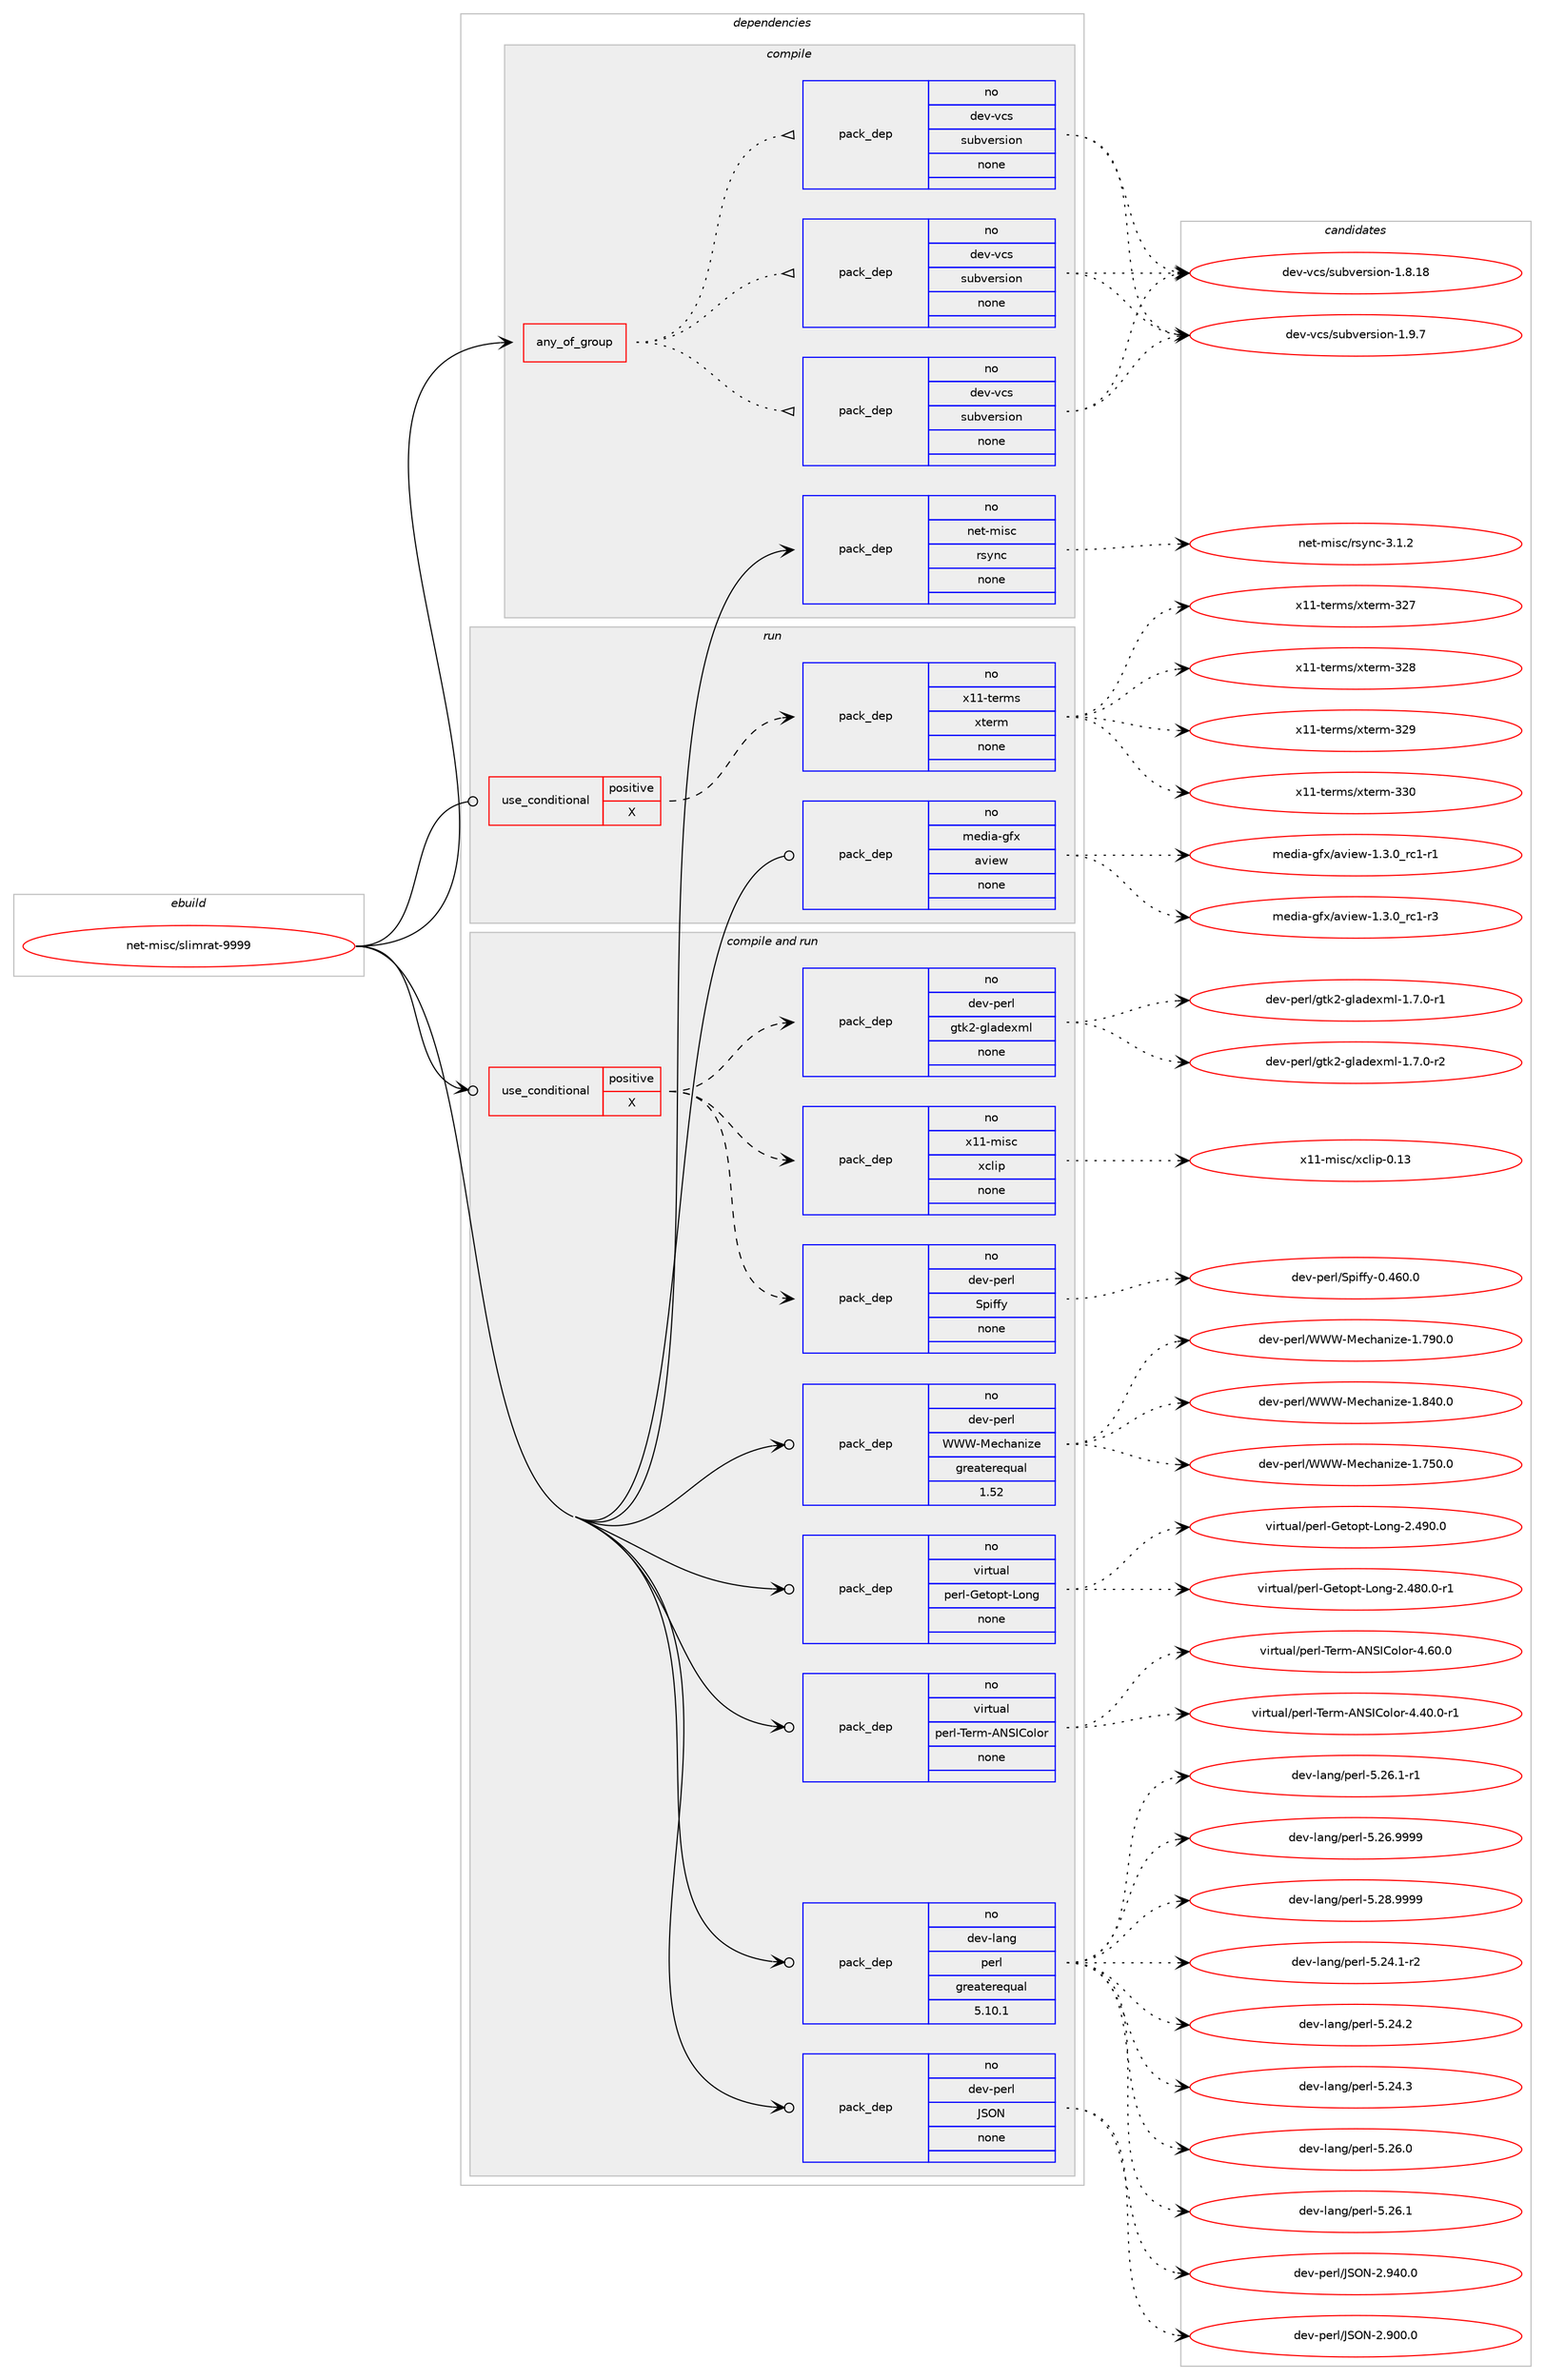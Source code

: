 digraph prolog {

# *************
# Graph options
# *************

newrank=true;
concentrate=true;
compound=true;
graph [rankdir=LR,fontname=Helvetica,fontsize=10,ranksep=1.5];#, ranksep=2.5, nodesep=0.2];
edge  [arrowhead=vee];
node  [fontname=Helvetica,fontsize=10];

# **********
# The ebuild
# **********

subgraph cluster_leftcol {
color=gray;
rank=same;
label=<<i>ebuild</i>>;
id [label="net-misc/slimrat-9999", color=red, width=4, href="../net-misc/slimrat-9999.svg"];
}

# ****************
# The dependencies
# ****************

subgraph cluster_midcol {
color=gray;
label=<<i>dependencies</i>>;
subgraph cluster_compile {
fillcolor="#eeeeee";
style=filled;
label=<<i>compile</i>>;
subgraph any7145 {
dependency430355 [label=<<TABLE BORDER="0" CELLBORDER="1" CELLSPACING="0" CELLPADDING="4"><TR><TD CELLPADDING="10">any_of_group</TD></TR></TABLE>>, shape=none, color=red];subgraph pack316513 {
dependency430356 [label=<<TABLE BORDER="0" CELLBORDER="1" CELLSPACING="0" CELLPADDING="4" WIDTH="220"><TR><TD ROWSPAN="6" CELLPADDING="30">pack_dep</TD></TR><TR><TD WIDTH="110">no</TD></TR><TR><TD>dev-vcs</TD></TR><TR><TD>subversion</TD></TR><TR><TD>none</TD></TR><TR><TD></TD></TR></TABLE>>, shape=none, color=blue];
}
dependency430355:e -> dependency430356:w [weight=20,style="dotted",arrowhead="oinv"];
subgraph pack316514 {
dependency430357 [label=<<TABLE BORDER="0" CELLBORDER="1" CELLSPACING="0" CELLPADDING="4" WIDTH="220"><TR><TD ROWSPAN="6" CELLPADDING="30">pack_dep</TD></TR><TR><TD WIDTH="110">no</TD></TR><TR><TD>dev-vcs</TD></TR><TR><TD>subversion</TD></TR><TR><TD>none</TD></TR><TR><TD></TD></TR></TABLE>>, shape=none, color=blue];
}
dependency430355:e -> dependency430357:w [weight=20,style="dotted",arrowhead="oinv"];
subgraph pack316515 {
dependency430358 [label=<<TABLE BORDER="0" CELLBORDER="1" CELLSPACING="0" CELLPADDING="4" WIDTH="220"><TR><TD ROWSPAN="6" CELLPADDING="30">pack_dep</TD></TR><TR><TD WIDTH="110">no</TD></TR><TR><TD>dev-vcs</TD></TR><TR><TD>subversion</TD></TR><TR><TD>none</TD></TR><TR><TD></TD></TR></TABLE>>, shape=none, color=blue];
}
dependency430355:e -> dependency430358:w [weight=20,style="dotted",arrowhead="oinv"];
}
id:e -> dependency430355:w [weight=20,style="solid",arrowhead="vee"];
subgraph pack316516 {
dependency430359 [label=<<TABLE BORDER="0" CELLBORDER="1" CELLSPACING="0" CELLPADDING="4" WIDTH="220"><TR><TD ROWSPAN="6" CELLPADDING="30">pack_dep</TD></TR><TR><TD WIDTH="110">no</TD></TR><TR><TD>net-misc</TD></TR><TR><TD>rsync</TD></TR><TR><TD>none</TD></TR><TR><TD></TD></TR></TABLE>>, shape=none, color=blue];
}
id:e -> dependency430359:w [weight=20,style="solid",arrowhead="vee"];
}
subgraph cluster_compileandrun {
fillcolor="#eeeeee";
style=filled;
label=<<i>compile and run</i>>;
subgraph cond106466 {
dependency430360 [label=<<TABLE BORDER="0" CELLBORDER="1" CELLSPACING="0" CELLPADDING="4"><TR><TD ROWSPAN="3" CELLPADDING="10">use_conditional</TD></TR><TR><TD>positive</TD></TR><TR><TD>X</TD></TR></TABLE>>, shape=none, color=red];
subgraph pack316517 {
dependency430361 [label=<<TABLE BORDER="0" CELLBORDER="1" CELLSPACING="0" CELLPADDING="4" WIDTH="220"><TR><TD ROWSPAN="6" CELLPADDING="30">pack_dep</TD></TR><TR><TD WIDTH="110">no</TD></TR><TR><TD>dev-perl</TD></TR><TR><TD>gtk2-gladexml</TD></TR><TR><TD>none</TD></TR><TR><TD></TD></TR></TABLE>>, shape=none, color=blue];
}
dependency430360:e -> dependency430361:w [weight=20,style="dashed",arrowhead="vee"];
subgraph pack316518 {
dependency430362 [label=<<TABLE BORDER="0" CELLBORDER="1" CELLSPACING="0" CELLPADDING="4" WIDTH="220"><TR><TD ROWSPAN="6" CELLPADDING="30">pack_dep</TD></TR><TR><TD WIDTH="110">no</TD></TR><TR><TD>dev-perl</TD></TR><TR><TD>Spiffy</TD></TR><TR><TD>none</TD></TR><TR><TD></TD></TR></TABLE>>, shape=none, color=blue];
}
dependency430360:e -> dependency430362:w [weight=20,style="dashed",arrowhead="vee"];
subgraph pack316519 {
dependency430363 [label=<<TABLE BORDER="0" CELLBORDER="1" CELLSPACING="0" CELLPADDING="4" WIDTH="220"><TR><TD ROWSPAN="6" CELLPADDING="30">pack_dep</TD></TR><TR><TD WIDTH="110">no</TD></TR><TR><TD>x11-misc</TD></TR><TR><TD>xclip</TD></TR><TR><TD>none</TD></TR><TR><TD></TD></TR></TABLE>>, shape=none, color=blue];
}
dependency430360:e -> dependency430363:w [weight=20,style="dashed",arrowhead="vee"];
}
id:e -> dependency430360:w [weight=20,style="solid",arrowhead="odotvee"];
subgraph pack316520 {
dependency430364 [label=<<TABLE BORDER="0" CELLBORDER="1" CELLSPACING="0" CELLPADDING="4" WIDTH="220"><TR><TD ROWSPAN="6" CELLPADDING="30">pack_dep</TD></TR><TR><TD WIDTH="110">no</TD></TR><TR><TD>dev-lang</TD></TR><TR><TD>perl</TD></TR><TR><TD>greaterequal</TD></TR><TR><TD>5.10.1</TD></TR></TABLE>>, shape=none, color=blue];
}
id:e -> dependency430364:w [weight=20,style="solid",arrowhead="odotvee"];
subgraph pack316521 {
dependency430365 [label=<<TABLE BORDER="0" CELLBORDER="1" CELLSPACING="0" CELLPADDING="4" WIDTH="220"><TR><TD ROWSPAN="6" CELLPADDING="30">pack_dep</TD></TR><TR><TD WIDTH="110">no</TD></TR><TR><TD>dev-perl</TD></TR><TR><TD>JSON</TD></TR><TR><TD>none</TD></TR><TR><TD></TD></TR></TABLE>>, shape=none, color=blue];
}
id:e -> dependency430365:w [weight=20,style="solid",arrowhead="odotvee"];
subgraph pack316522 {
dependency430366 [label=<<TABLE BORDER="0" CELLBORDER="1" CELLSPACING="0" CELLPADDING="4" WIDTH="220"><TR><TD ROWSPAN="6" CELLPADDING="30">pack_dep</TD></TR><TR><TD WIDTH="110">no</TD></TR><TR><TD>dev-perl</TD></TR><TR><TD>WWW-Mechanize</TD></TR><TR><TD>greaterequal</TD></TR><TR><TD>1.52</TD></TR></TABLE>>, shape=none, color=blue];
}
id:e -> dependency430366:w [weight=20,style="solid",arrowhead="odotvee"];
subgraph pack316523 {
dependency430367 [label=<<TABLE BORDER="0" CELLBORDER="1" CELLSPACING="0" CELLPADDING="4" WIDTH="220"><TR><TD ROWSPAN="6" CELLPADDING="30">pack_dep</TD></TR><TR><TD WIDTH="110">no</TD></TR><TR><TD>virtual</TD></TR><TR><TD>perl-Getopt-Long</TD></TR><TR><TD>none</TD></TR><TR><TD></TD></TR></TABLE>>, shape=none, color=blue];
}
id:e -> dependency430367:w [weight=20,style="solid",arrowhead="odotvee"];
subgraph pack316524 {
dependency430368 [label=<<TABLE BORDER="0" CELLBORDER="1" CELLSPACING="0" CELLPADDING="4" WIDTH="220"><TR><TD ROWSPAN="6" CELLPADDING="30">pack_dep</TD></TR><TR><TD WIDTH="110">no</TD></TR><TR><TD>virtual</TD></TR><TR><TD>perl-Term-ANSIColor</TD></TR><TR><TD>none</TD></TR><TR><TD></TD></TR></TABLE>>, shape=none, color=blue];
}
id:e -> dependency430368:w [weight=20,style="solid",arrowhead="odotvee"];
}
subgraph cluster_run {
fillcolor="#eeeeee";
style=filled;
label=<<i>run</i>>;
subgraph cond106467 {
dependency430369 [label=<<TABLE BORDER="0" CELLBORDER="1" CELLSPACING="0" CELLPADDING="4"><TR><TD ROWSPAN="3" CELLPADDING="10">use_conditional</TD></TR><TR><TD>positive</TD></TR><TR><TD>X</TD></TR></TABLE>>, shape=none, color=red];
subgraph pack316525 {
dependency430370 [label=<<TABLE BORDER="0" CELLBORDER="1" CELLSPACING="0" CELLPADDING="4" WIDTH="220"><TR><TD ROWSPAN="6" CELLPADDING="30">pack_dep</TD></TR><TR><TD WIDTH="110">no</TD></TR><TR><TD>x11-terms</TD></TR><TR><TD>xterm</TD></TR><TR><TD>none</TD></TR><TR><TD></TD></TR></TABLE>>, shape=none, color=blue];
}
dependency430369:e -> dependency430370:w [weight=20,style="dashed",arrowhead="vee"];
}
id:e -> dependency430369:w [weight=20,style="solid",arrowhead="odot"];
subgraph pack316526 {
dependency430371 [label=<<TABLE BORDER="0" CELLBORDER="1" CELLSPACING="0" CELLPADDING="4" WIDTH="220"><TR><TD ROWSPAN="6" CELLPADDING="30">pack_dep</TD></TR><TR><TD WIDTH="110">no</TD></TR><TR><TD>media-gfx</TD></TR><TR><TD>aview</TD></TR><TR><TD>none</TD></TR><TR><TD></TD></TR></TABLE>>, shape=none, color=blue];
}
id:e -> dependency430371:w [weight=20,style="solid",arrowhead="odot"];
}
}

# **************
# The candidates
# **************

subgraph cluster_choices {
rank=same;
color=gray;
label=<<i>candidates</i>>;

subgraph choice316513 {
color=black;
nodesep=1;
choice1001011184511899115471151179811810111411510511111045494656464956 [label="dev-vcs/subversion-1.8.18", color=red, width=4,href="../dev-vcs/subversion-1.8.18.svg"];
choice10010111845118991154711511798118101114115105111110454946574655 [label="dev-vcs/subversion-1.9.7", color=red, width=4,href="../dev-vcs/subversion-1.9.7.svg"];
dependency430356:e -> choice1001011184511899115471151179811810111411510511111045494656464956:w [style=dotted,weight="100"];
dependency430356:e -> choice10010111845118991154711511798118101114115105111110454946574655:w [style=dotted,weight="100"];
}
subgraph choice316514 {
color=black;
nodesep=1;
choice1001011184511899115471151179811810111411510511111045494656464956 [label="dev-vcs/subversion-1.8.18", color=red, width=4,href="../dev-vcs/subversion-1.8.18.svg"];
choice10010111845118991154711511798118101114115105111110454946574655 [label="dev-vcs/subversion-1.9.7", color=red, width=4,href="../dev-vcs/subversion-1.9.7.svg"];
dependency430357:e -> choice1001011184511899115471151179811810111411510511111045494656464956:w [style=dotted,weight="100"];
dependency430357:e -> choice10010111845118991154711511798118101114115105111110454946574655:w [style=dotted,weight="100"];
}
subgraph choice316515 {
color=black;
nodesep=1;
choice1001011184511899115471151179811810111411510511111045494656464956 [label="dev-vcs/subversion-1.8.18", color=red, width=4,href="../dev-vcs/subversion-1.8.18.svg"];
choice10010111845118991154711511798118101114115105111110454946574655 [label="dev-vcs/subversion-1.9.7", color=red, width=4,href="../dev-vcs/subversion-1.9.7.svg"];
dependency430358:e -> choice1001011184511899115471151179811810111411510511111045494656464956:w [style=dotted,weight="100"];
dependency430358:e -> choice10010111845118991154711511798118101114115105111110454946574655:w [style=dotted,weight="100"];
}
subgraph choice316516 {
color=black;
nodesep=1;
choice11010111645109105115994711411512111099455146494650 [label="net-misc/rsync-3.1.2", color=red, width=4,href="../net-misc/rsync-3.1.2.svg"];
dependency430359:e -> choice11010111645109105115994711411512111099455146494650:w [style=dotted,weight="100"];
}
subgraph choice316517 {
color=black;
nodesep=1;
choice10010111845112101114108471031161075045103108971001011201091084549465546484511449 [label="dev-perl/gtk2-gladexml-1.7.0-r1", color=red, width=4,href="../dev-perl/gtk2-gladexml-1.7.0-r1.svg"];
choice10010111845112101114108471031161075045103108971001011201091084549465546484511450 [label="dev-perl/gtk2-gladexml-1.7.0-r2", color=red, width=4,href="../dev-perl/gtk2-gladexml-1.7.0-r2.svg"];
dependency430361:e -> choice10010111845112101114108471031161075045103108971001011201091084549465546484511449:w [style=dotted,weight="100"];
dependency430361:e -> choice10010111845112101114108471031161075045103108971001011201091084549465546484511450:w [style=dotted,weight="100"];
}
subgraph choice316518 {
color=black;
nodesep=1;
choice1001011184511210111410847831121051021021214548465254484648 [label="dev-perl/Spiffy-0.460.0", color=red, width=4,href="../dev-perl/Spiffy-0.460.0.svg"];
dependency430362:e -> choice1001011184511210111410847831121051021021214548465254484648:w [style=dotted,weight="100"];
}
subgraph choice316519 {
color=black;
nodesep=1;
choice1204949451091051159947120991081051124548464951 [label="x11-misc/xclip-0.13", color=red, width=4,href="../x11-misc/xclip-0.13.svg"];
dependency430363:e -> choice1204949451091051159947120991081051124548464951:w [style=dotted,weight="100"];
}
subgraph choice316520 {
color=black;
nodesep=1;
choice100101118451089711010347112101114108455346505246494511450 [label="dev-lang/perl-5.24.1-r2", color=red, width=4,href="../dev-lang/perl-5.24.1-r2.svg"];
choice10010111845108971101034711210111410845534650524650 [label="dev-lang/perl-5.24.2", color=red, width=4,href="../dev-lang/perl-5.24.2.svg"];
choice10010111845108971101034711210111410845534650524651 [label="dev-lang/perl-5.24.3", color=red, width=4,href="../dev-lang/perl-5.24.3.svg"];
choice10010111845108971101034711210111410845534650544648 [label="dev-lang/perl-5.26.0", color=red, width=4,href="../dev-lang/perl-5.26.0.svg"];
choice10010111845108971101034711210111410845534650544649 [label="dev-lang/perl-5.26.1", color=red, width=4,href="../dev-lang/perl-5.26.1.svg"];
choice100101118451089711010347112101114108455346505446494511449 [label="dev-lang/perl-5.26.1-r1", color=red, width=4,href="../dev-lang/perl-5.26.1-r1.svg"];
choice10010111845108971101034711210111410845534650544657575757 [label="dev-lang/perl-5.26.9999", color=red, width=4,href="../dev-lang/perl-5.26.9999.svg"];
choice10010111845108971101034711210111410845534650564657575757 [label="dev-lang/perl-5.28.9999", color=red, width=4,href="../dev-lang/perl-5.28.9999.svg"];
dependency430364:e -> choice100101118451089711010347112101114108455346505246494511450:w [style=dotted,weight="100"];
dependency430364:e -> choice10010111845108971101034711210111410845534650524650:w [style=dotted,weight="100"];
dependency430364:e -> choice10010111845108971101034711210111410845534650524651:w [style=dotted,weight="100"];
dependency430364:e -> choice10010111845108971101034711210111410845534650544648:w [style=dotted,weight="100"];
dependency430364:e -> choice10010111845108971101034711210111410845534650544649:w [style=dotted,weight="100"];
dependency430364:e -> choice100101118451089711010347112101114108455346505446494511449:w [style=dotted,weight="100"];
dependency430364:e -> choice10010111845108971101034711210111410845534650544657575757:w [style=dotted,weight="100"];
dependency430364:e -> choice10010111845108971101034711210111410845534650564657575757:w [style=dotted,weight="100"];
}
subgraph choice316521 {
color=black;
nodesep=1;
choice1001011184511210111410847748379784550465748484648 [label="dev-perl/JSON-2.900.0", color=red, width=4,href="../dev-perl/JSON-2.900.0.svg"];
choice1001011184511210111410847748379784550465752484648 [label="dev-perl/JSON-2.940.0", color=red, width=4,href="../dev-perl/JSON-2.940.0.svg"];
dependency430365:e -> choice1001011184511210111410847748379784550465748484648:w [style=dotted,weight="100"];
dependency430365:e -> choice1001011184511210111410847748379784550465752484648:w [style=dotted,weight="100"];
}
subgraph choice316522 {
color=black;
nodesep=1;
choice1001011184511210111410847878787457710199104971101051221014549465553484648 [label="dev-perl/WWW-Mechanize-1.750.0", color=red, width=4,href="../dev-perl/WWW-Mechanize-1.750.0.svg"];
choice1001011184511210111410847878787457710199104971101051221014549465557484648 [label="dev-perl/WWW-Mechanize-1.790.0", color=red, width=4,href="../dev-perl/WWW-Mechanize-1.790.0.svg"];
choice1001011184511210111410847878787457710199104971101051221014549465652484648 [label="dev-perl/WWW-Mechanize-1.840.0", color=red, width=4,href="../dev-perl/WWW-Mechanize-1.840.0.svg"];
dependency430366:e -> choice1001011184511210111410847878787457710199104971101051221014549465553484648:w [style=dotted,weight="100"];
dependency430366:e -> choice1001011184511210111410847878787457710199104971101051221014549465557484648:w [style=dotted,weight="100"];
dependency430366:e -> choice1001011184511210111410847878787457710199104971101051221014549465652484648:w [style=dotted,weight="100"];
}
subgraph choice316523 {
color=black;
nodesep=1;
choice11810511411611797108471121011141084571101116111112116457611111010345504652564846484511449 [label="virtual/perl-Getopt-Long-2.480.0-r1", color=red, width=4,href="../virtual/perl-Getopt-Long-2.480.0-r1.svg"];
choice1181051141161179710847112101114108457110111611111211645761111101034550465257484648 [label="virtual/perl-Getopt-Long-2.490.0", color=red, width=4,href="../virtual/perl-Getopt-Long-2.490.0.svg"];
dependency430367:e -> choice11810511411611797108471121011141084571101116111112116457611111010345504652564846484511449:w [style=dotted,weight="100"];
dependency430367:e -> choice1181051141161179710847112101114108457110111611111211645761111101034550465257484648:w [style=dotted,weight="100"];
}
subgraph choice316524 {
color=black;
nodesep=1;
choice11810511411611797108471121011141084584101114109456578837367111108111114455246524846484511449 [label="virtual/perl-Term-ANSIColor-4.40.0-r1", color=red, width=4,href="../virtual/perl-Term-ANSIColor-4.40.0-r1.svg"];
choice1181051141161179710847112101114108458410111410945657883736711110811111445524654484648 [label="virtual/perl-Term-ANSIColor-4.60.0", color=red, width=4,href="../virtual/perl-Term-ANSIColor-4.60.0.svg"];
dependency430368:e -> choice11810511411611797108471121011141084584101114109456578837367111108111114455246524846484511449:w [style=dotted,weight="100"];
dependency430368:e -> choice1181051141161179710847112101114108458410111410945657883736711110811111445524654484648:w [style=dotted,weight="100"];
}
subgraph choice316525 {
color=black;
nodesep=1;
choice1204949451161011141091154712011610111410945515055 [label="x11-terms/xterm-327", color=red, width=4,href="../x11-terms/xterm-327.svg"];
choice1204949451161011141091154712011610111410945515056 [label="x11-terms/xterm-328", color=red, width=4,href="../x11-terms/xterm-328.svg"];
choice1204949451161011141091154712011610111410945515057 [label="x11-terms/xterm-329", color=red, width=4,href="../x11-terms/xterm-329.svg"];
choice1204949451161011141091154712011610111410945515148 [label="x11-terms/xterm-330", color=red, width=4,href="../x11-terms/xterm-330.svg"];
dependency430370:e -> choice1204949451161011141091154712011610111410945515055:w [style=dotted,weight="100"];
dependency430370:e -> choice1204949451161011141091154712011610111410945515056:w [style=dotted,weight="100"];
dependency430370:e -> choice1204949451161011141091154712011610111410945515057:w [style=dotted,weight="100"];
dependency430370:e -> choice1204949451161011141091154712011610111410945515148:w [style=dotted,weight="100"];
}
subgraph choice316526 {
color=black;
nodesep=1;
choice109101100105974510310212047971181051011194549465146489511499494511449 [label="media-gfx/aview-1.3.0_rc1-r1", color=red, width=4,href="../media-gfx/aview-1.3.0_rc1-r1.svg"];
choice109101100105974510310212047971181051011194549465146489511499494511451 [label="media-gfx/aview-1.3.0_rc1-r3", color=red, width=4,href="../media-gfx/aview-1.3.0_rc1-r3.svg"];
dependency430371:e -> choice109101100105974510310212047971181051011194549465146489511499494511449:w [style=dotted,weight="100"];
dependency430371:e -> choice109101100105974510310212047971181051011194549465146489511499494511451:w [style=dotted,weight="100"];
}
}

}
